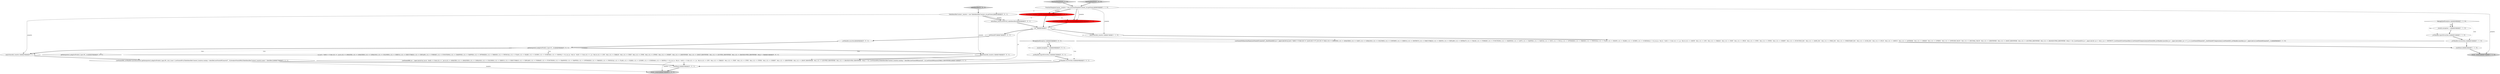 digraph {
6 [style = filled, label = "_errHandler.recover(this,re)@@@52@@@['1', '1', '0']", fillcolor = white, shape = ellipse image = "AAA0AAABBB1BBB"];
4 [style = filled, label = "FunctionTemplateContext _localctx = new FunctionTemplateContext(_ctx,getState())@@@3@@@['1', '1', '0']", fillcolor = white, shape = ellipse image = "AAA0AAABBB1BBB"];
30 [style = filled, label = "_errHandler.sync(this)@@@8@@@['0', '0', '1']", fillcolor = white, shape = ellipse image = "AAA0AAABBB3BBB"];
0 [style = filled, label = "_localctx.exception = re@@@50@@@['1', '1', '0']", fillcolor = white, shape = ellipse image = "AAA0AAABBB1BBB"];
27 [style = filled, label = "getInterpreter().adaptivePredict(_input,90,_ctx)@@@30@@@['0', '0', '1']", fillcolor = white, shape = diamond image = "AAA0AAABBB3BBB"];
2 [style = filled, label = "enterOuterAlt(_localctx,1)@@@7@@@['1', '1', '0']", fillcolor = white, shape = ellipse image = "AAA0AAABBB1BBB"];
13 [style = filled, label = "enterRule(_localctx,74,RULE_functionTemplate)@@@4@@@['0', '1', '0']", fillcolor = red, shape = ellipse image = "AAA1AAABBB2BBB"];
28 [style = filled, label = "_errHandler.reportError(this,re)@@@47@@@['0', '0', '1']", fillcolor = white, shape = ellipse image = "AAA0AAABBB3BBB"];
3 [style = filled, label = "return _localctx@@@57@@@['1', '1', '0']", fillcolor = lightgray, shape = ellipse image = "AAA0AAABBB1BBB"];
23 [style = filled, label = "return _localctx@@@53@@@['0', '0', '1']", fillcolor = lightgray, shape = ellipse image = "AAA0AAABBB3BBB"];
20 [style = filled, label = "TableIdentifierContext _localctx = new TableIdentifierContext(_ctx,getState())@@@3@@@['0', '0', '1']", fillcolor = white, shape = ellipse image = "AAA0AAABBB3BBB"];
26 [style = filled, label = "{exitRule()}@@@50@@@['0', '0', '1']", fillcolor = white, shape = ellipse image = "AAA0AAABBB3BBB"];
14 [style = filled, label = "enterOuterAlt(_localctx,1)@@@10@@@['0', '0', '1']", fillcolor = white, shape = ellipse image = "AAA0AAABBB3BBB"];
19 [style = filled, label = "_errHandler.recover(this,re)@@@48@@@['0', '0', '1']", fillcolor = white, shape = ellipse image = "AAA0AAABBB3BBB"];
9 [style = filled, label = "_errHandler.reportError(this,re)@@@51@@@['1', '1', '0']", fillcolor = white, shape = ellipse image = "AAA0AAABBB1BBB"];
17 [style = filled, label = "getInterpreter().adaptivePredict(_input,91,_ctx)@@@9@@@['0', '0', '1']", fillcolor = white, shape = diamond image = "AAA0AAABBB3BBB"];
29 [style = filled, label = "tableIdentifier['0', '0', '1']", fillcolor = lightgray, shape = diamond image = "AAA0AAABBB3BBB"];
21 [style = filled, label = "RecognitionException re@@@45@@@['0', '0', '1']", fillcolor = white, shape = diamond image = "AAA0AAABBB3BBB"];
16 [style = filled, label = "setState(697)@@@7@@@['0', '0', '1']", fillcolor = white, shape = ellipse image = "AAA0AAABBB3BBB"];
7 [style = filled, label = "{exitRule()}@@@54@@@['1', '1', '0']", fillcolor = white, shape = ellipse image = "AAA0AAABBB1BBB"];
11 [style = filled, label = "int _la@@@5@@@['1', '1', '1']", fillcolor = white, shape = ellipse image = "AAA0AAABBB1BBB"];
15 [style = filled, label = "enterRule(_localctx,88,RULE_tableIdentifier)@@@4@@@['0', '0', '1']", fillcolor = white, shape = ellipse image = "AAA0AAABBB3BBB"];
31 [style = filled, label = "(((_la) & ~0x3f) == 0 && ((1L << _la) & ((1L << ANALYZE) | (1L << ANALYZED) | (1L << CATALOGS) | (1L << COLUMNS) | (1L << DEBUG) | (1L << EXECUTABLE) | (1L << EXPLAIN) | (1L << FORMAT) | (1L << FUNCTIONS) | (1L << GRAPHVIZ) | (1L << MAPPED) | (1L << OPTIMIZED) | (1L << PARSED) | (1L << PHYSICAL) | (1L << PLAN) | (1L << RLIKE) | (1L << QUERY) | (1L << SCHEMAS) | (1L << SHOW))) != 0) || ((((_la - 64)) & ~0x3f) == 0 && ((1L << (_la - 64)) & ((1L << (SYS - 64)) | (1L << (TABLES - 64)) | (1L << (TEXT - 64)) | (1L << (TYPE - 64)) | (1L << (TYPES - 64)) | (1L << (VERIFY - 64)) | (1L << (IDENTIFIER - 64)) | (1L << (DIGIT_IDENTIFIER - 64)) | (1L << (QUOTED_IDENTIFIER - 64)) | (1L << (BACKQUOTED_IDENTIFIER - 64)))) != 0)@@@14@@@['0', '0', '1']", fillcolor = white, shape = diamond image = "AAA0AAABBB3BBB"];
24 [style = filled, label = "{setState(694)_errHandler.sync(this)switch (getInterpreter().adaptivePredict(_input,90,_ctx)) {case 1:{setState(691)((TableIdentifierContext)_localctx).catalog = identifier()setState(692)match(T__3)}breaksetState(696)((TableIdentifierContext)_localctx).name = identifier()}@@@27@@@['0', '0', '1']", fillcolor = white, shape = ellipse image = "AAA0AAABBB3BBB"];
18 [style = filled, label = "_localctx.exception = re@@@46@@@['0', '0', '1']", fillcolor = white, shape = ellipse image = "AAA0AAABBB3BBB"];
1 [style = filled, label = "{setState(630)functionName()setState(631)match(T__0)setState(643)_la = _input.LA(1)if ((((_la) & ~0x3f) == 0 && ((1L << _la) & ((1L << T__0) | (1L << ALL) | (1L << ANALYZE) | (1L << ANALYZED) | (1L << CAST) | (1L << CATALOGS) | (1L << COLUMNS) | (1L << CONVERT) | (1L << DEBUG) | (1L << DISTINCT) | (1L << EXECUTABLE) | (1L << EXISTS) | (1L << EXPLAIN) | (1L << EXTRACT) | (1L << FALSE) | (1L << FORMAT) | (1L << FUNCTIONS) | (1L << GRAPHVIZ) | (1L << LEFT) | (1L << MAPPED) | (1L << MATCH) | (1L << NOT) | (1L << NULL) | (1L << OPTIMIZED) | (1L << PARSED) | (1L << PHYSICAL) | (1L << PLAN) | (1L << RIGHT) | (1L << RLIKE) | (1L << QUERY) | (1L << SCHEMAS))) != 0) || ((((_la - 64)) & ~0x3f) == 0 && ((1L << (_la - 64)) & ((1L << (SHOW - 64)) | (1L << (SYS - 64)) | (1L << (TABLES - 64)) | (1L << (TEXT - 64)) | (1L << (TRUE - 64)) | (1L << (TYPE - 64)) | (1L << (TYPES - 64)) | (1L << (VERIFY - 64)) | (1L << (FUNCTION_ESC - 64)) | (1L << (DATE_ESC - 64)) | (1L << (TIME_ESC - 64)) | (1L << (TIMESTAMP_ESC - 64)) | (1L << (GUID_ESC - 64)) | (1L << (PLUS - 64)) | (1L << (MINUS - 64)) | (1L << (ASTERISK - 64)) | (1L << (PARAM - 64)) | (1L << (STRING - 64)) | (1L << (INTEGER_VALUE - 64)) | (1L << (DECIMAL_VALUE - 64)) | (1L << (IDENTIFIER - 64)) | (1L << (DIGIT_IDENTIFIER - 64)) | (1L << (QUOTED_IDENTIFIER - 64)) | (1L << (BACKQUOTED_IDENTIFIER - 64)))) != 0)) {{setState(633)_la = _input.LA(1)if (_la == ALL || _la == DISTINCT) {{setState(632)setQuantifier()}}setState(635)expression()setState(640)_errHandler.sync(this)_la = _input.LA(1)while (_la == T__2) {{{setState(636)match(T__2)setState(637)expression()}}setState(642)_errHandler.sync(this)_la = _input.LA(1)}}}setState(645)match(T__1)}@@@8@@@['1', '1', '0']", fillcolor = white, shape = ellipse image = "AAA0AAABBB1BBB"];
22 [style = filled, label = "enterOuterAlt(_localctx,2)@@@26@@@['0', '0', '1']", fillcolor = white, shape = ellipse image = "AAA0AAABBB3BBB"];
12 [style = filled, label = "functionTemplate['0', '1', '0']", fillcolor = lightgray, shape = diamond image = "AAA0AAABBB2BBB"];
10 [style = filled, label = "enterRule(_localctx,72,RULE_functionTemplate)@@@4@@@['1', '0', '0']", fillcolor = red, shape = ellipse image = "AAA1AAABBB1BBB"];
25 [style = filled, label = "{setState(688)_la = _input.LA(1)if ((((_la) & ~0x3f) == 0 && ((1L << _la) & ((1L << ANALYZE) | (1L << ANALYZED) | (1L << CATALOGS) | (1L << COLUMNS) | (1L << DEBUG) | (1L << EXECUTABLE) | (1L << EXPLAIN) | (1L << FORMAT) | (1L << FUNCTIONS) | (1L << GRAPHVIZ) | (1L << MAPPED) | (1L << OPTIMIZED) | (1L << PARSED) | (1L << PHYSICAL) | (1L << PLAN) | (1L << RLIKE) | (1L << QUERY) | (1L << SCHEMAS) | (1L << SHOW))) != 0) || ((((_la - 64)) & ~0x3f) == 0 && ((1L << (_la - 64)) & ((1L << (SYS - 64)) | (1L << (TABLES - 64)) | (1L << (TEXT - 64)) | (1L << (TYPE - 64)) | (1L << (TYPES - 64)) | (1L << (VERIFY - 64)) | (1L << (IDENTIFIER - 64)) | (1L << (DIGIT_IDENTIFIER - 64)) | (1L << (QUOTED_IDENTIFIER - 64)) | (1L << (BACKQUOTED_IDENTIFIER - 64)))) != 0)) {{setState(685)((TableIdentifierContext)_localctx).catalog = identifier()setState(686)match(T__3)}}setState(690)match(TABLE_IDENTIFIER)}@@@11@@@['0', '0', '1']", fillcolor = white, shape = ellipse image = "AAA0AAABBB3BBB"];
5 [style = filled, label = "RecognitionException re@@@49@@@['1', '1', '0']", fillcolor = white, shape = diamond image = "AAA0AAABBB1BBB"];
8 [style = filled, label = "functionTemplate['1', '0', '0']", fillcolor = lightgray, shape = diamond image = "AAA0AAABBB1BBB"];
10->15 [style = dashed, label="0"];
4->10 [style = bold, label=""];
11->16 [style = bold, label=""];
20->14 [style = solid, label="_localctx"];
0->9 [style = bold, label=""];
14->25 [style = bold, label=""];
30->17 [style = bold, label=""];
4->13 [style = solid, label="_localctx"];
11->25 [style = solid, label="_la"];
21->18 [style = dotted, label="true"];
2->1 [style = bold, label=""];
4->2 [style = solid, label="_localctx"];
4->13 [style = bold, label=""];
5->6 [style = dotted, label="true"];
17->14 [style = dotted, label="true"];
5->0 [style = dotted, label="true"];
10->13 [style = dashed, label="0"];
17->22 [style = bold, label=""];
1->7 [style = bold, label=""];
13->11 [style = bold, label=""];
18->28 [style = bold, label=""];
11->2 [style = bold, label=""];
7->3 [style = bold, label=""];
21->18 [style = bold, label=""];
21->28 [style = dotted, label="true"];
9->6 [style = bold, label=""];
4->3 [style = solid, label="_localctx"];
17->31 [style = dotted, label="true"];
24->26 [style = bold, label=""];
29->20 [style = bold, label=""];
15->11 [style = bold, label=""];
5->0 [style = bold, label=""];
12->4 [style = bold, label=""];
17->14 [style = bold, label=""];
4->20 [style = dashed, label="0"];
19->26 [style = bold, label=""];
16->30 [style = bold, label=""];
26->23 [style = bold, label=""];
25->26 [style = bold, label=""];
24->23 [style = solid, label="_localctx"];
21->19 [style = dotted, label="true"];
28->19 [style = bold, label=""];
5->9 [style = dotted, label="true"];
17->22 [style = dotted, label="true"];
4->10 [style = solid, label="_localctx"];
8->4 [style = bold, label=""];
20->15 [style = solid, label="_localctx"];
25->23 [style = solid, label="_localctx"];
6->7 [style = bold, label=""];
22->24 [style = bold, label=""];
20->15 [style = bold, label=""];
20->22 [style = solid, label="_localctx"];
11->1 [style = solid, label="_la"];
17->27 [style = dotted, label="true"];
10->11 [style = bold, label=""];
}
